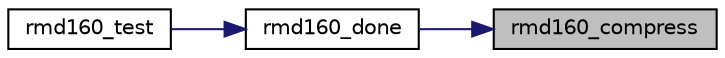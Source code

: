 digraph "rmd160_compress"
{
 // LATEX_PDF_SIZE
  edge [fontname="Helvetica",fontsize="10",labelfontname="Helvetica",labelfontsize="10"];
  node [fontname="Helvetica",fontsize="10",shape=record];
  rankdir="RL";
  Node1 [label="rmd160_compress",height=0.2,width=0.4,color="black", fillcolor="grey75", style="filled", fontcolor="black",tooltip=" "];
  Node1 -> Node2 [dir="back",color="midnightblue",fontsize="10",style="solid",fontname="Helvetica"];
  Node2 [label="rmd160_done",height=0.2,width=0.4,color="black", fillcolor="white", style="filled",URL="$rmd160_8c.html#ab062736718e66cfab4b0c41c20165657",tooltip="Terminate the hash to get the digest."];
  Node2 -> Node3 [dir="back",color="midnightblue",fontsize="10",style="solid",fontname="Helvetica"];
  Node3 [label="rmd160_test",height=0.2,width=0.4,color="black", fillcolor="white", style="filled",URL="$rmd160_8c.html#a580a40d8b0a8aadf14607d7de3428ae0",tooltip="Self-test the hash."];
}
